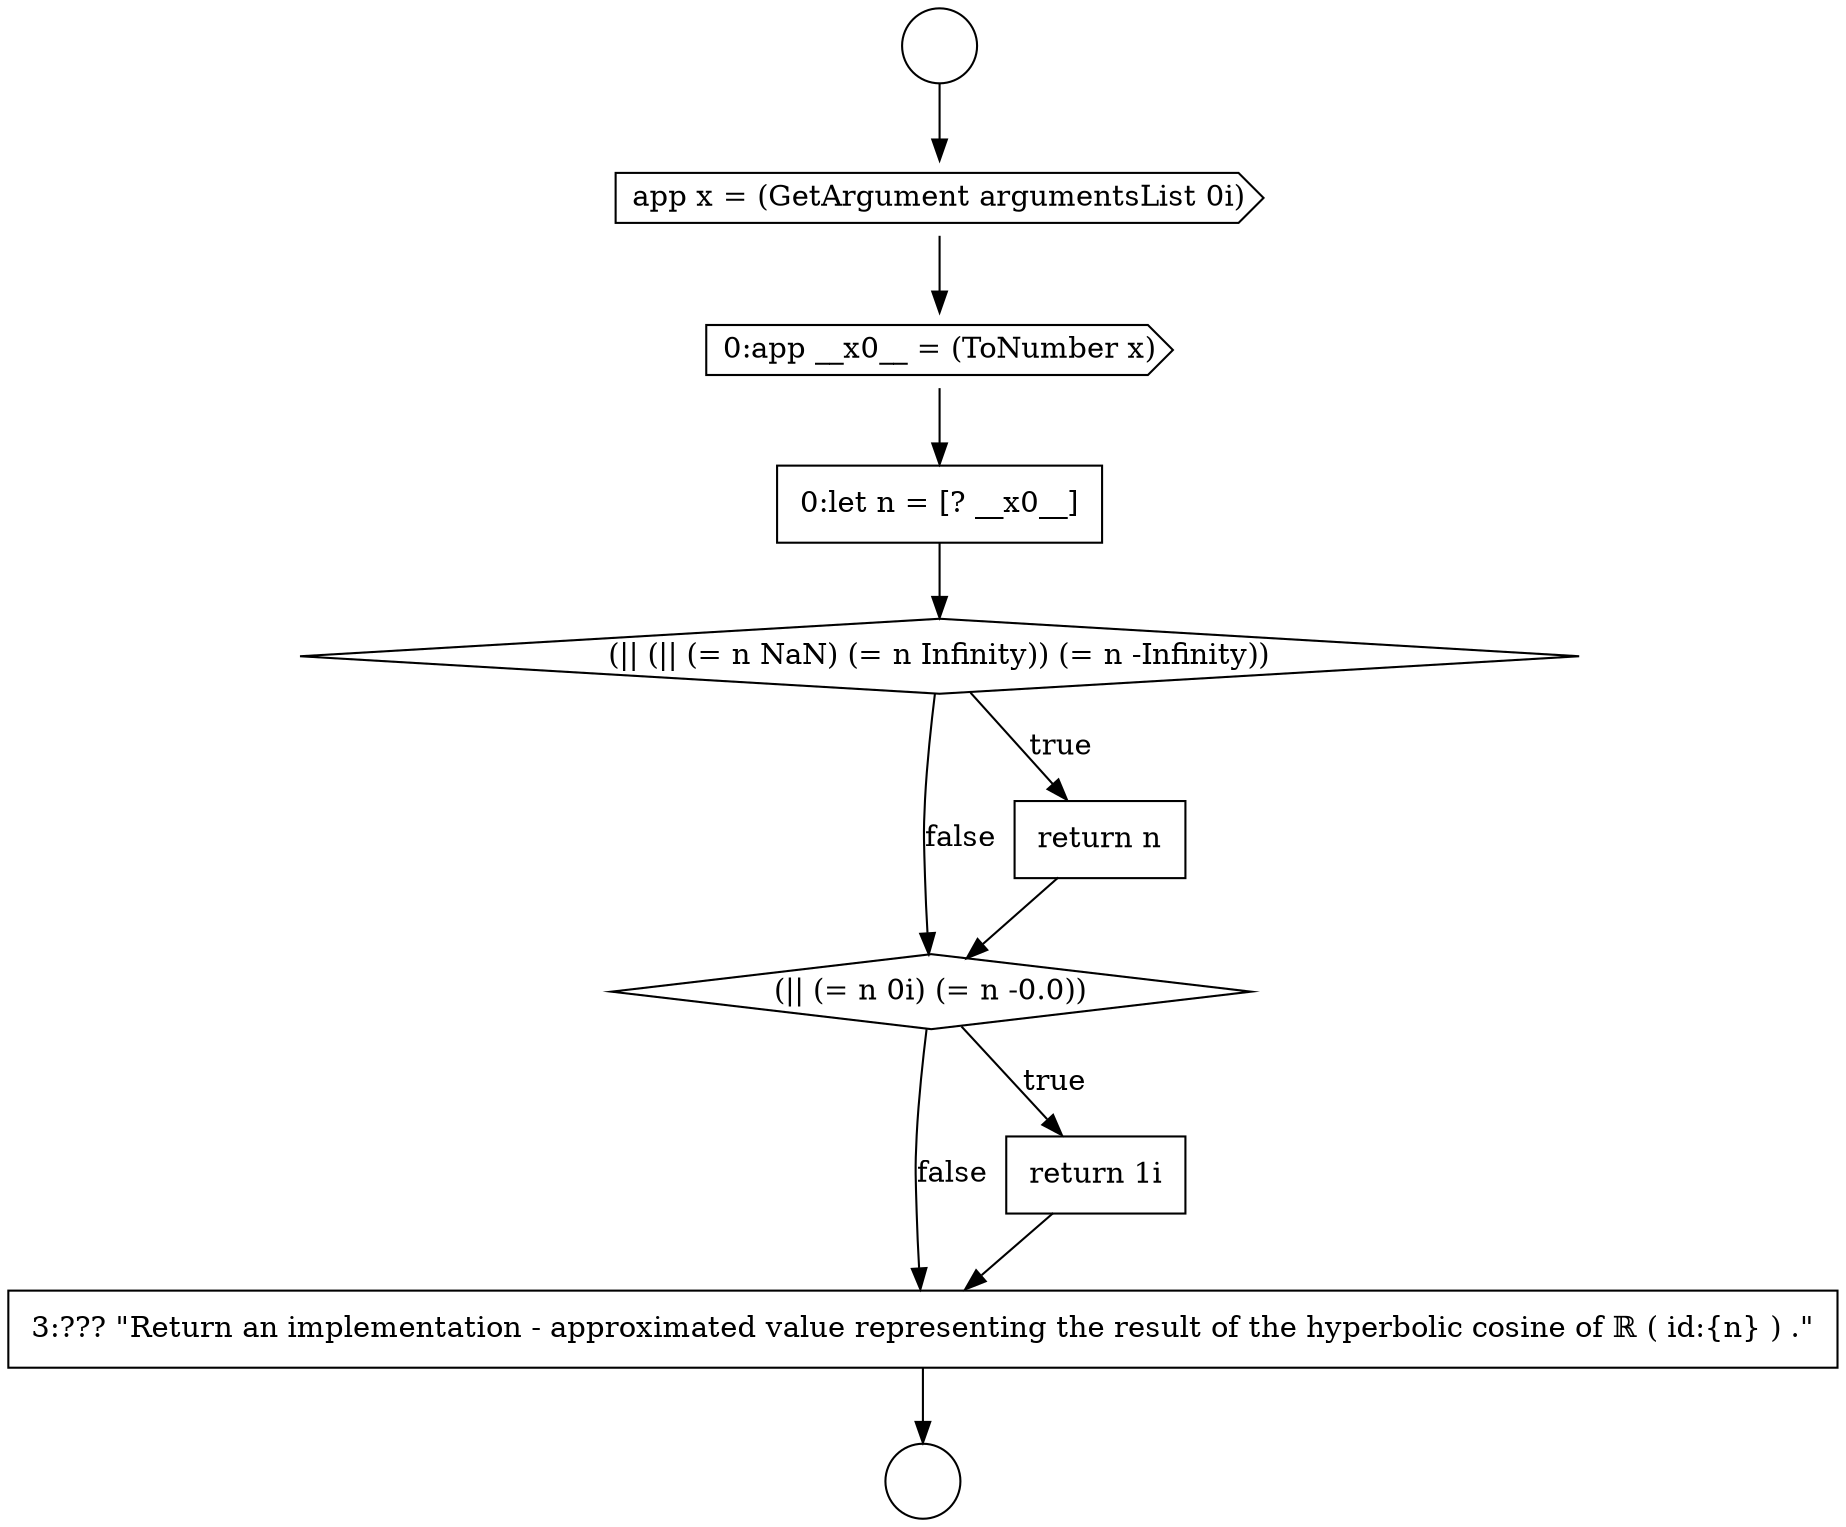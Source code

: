 digraph {
  node12896 [shape=none, margin=0, label=<<font color="black">
    <table border="0" cellborder="1" cellspacing="0" cellpadding="10">
      <tr><td align="left">3:??? &quot;Return an implementation - approximated value representing the result of the hyperbolic cosine of ℝ ( id:{n} ) .&quot;</td></tr>
    </table>
  </font>> color="black" fillcolor="white" style=filled]
  node12888 [shape=circle label=" " color="black" fillcolor="white" style=filled]
  node12892 [shape=diamond, label=<<font color="black">(|| (|| (= n NaN) (= n Infinity)) (= n -Infinity))</font>> color="black" fillcolor="white" style=filled]
  node12895 [shape=none, margin=0, label=<<font color="black">
    <table border="0" cellborder="1" cellspacing="0" cellpadding="10">
      <tr><td align="left">return 1i</td></tr>
    </table>
  </font>> color="black" fillcolor="white" style=filled]
  node12894 [shape=diamond, label=<<font color="black">(|| (= n 0i) (= n -0.0))</font>> color="black" fillcolor="white" style=filled]
  node12890 [shape=cds, label=<<font color="black">0:app __x0__ = (ToNumber x)</font>> color="black" fillcolor="white" style=filled]
  node12893 [shape=none, margin=0, label=<<font color="black">
    <table border="0" cellborder="1" cellspacing="0" cellpadding="10">
      <tr><td align="left">return n</td></tr>
    </table>
  </font>> color="black" fillcolor="white" style=filled]
  node12887 [shape=circle label=" " color="black" fillcolor="white" style=filled]
  node12889 [shape=cds, label=<<font color="black">app x = (GetArgument argumentsList 0i)</font>> color="black" fillcolor="white" style=filled]
  node12891 [shape=none, margin=0, label=<<font color="black">
    <table border="0" cellborder="1" cellspacing="0" cellpadding="10">
      <tr><td align="left">0:let n = [? __x0__]</td></tr>
    </table>
  </font>> color="black" fillcolor="white" style=filled]
  node12896 -> node12888 [ color="black"]
  node12893 -> node12894 [ color="black"]
  node12895 -> node12896 [ color="black"]
  node12892 -> node12893 [label=<<font color="black">true</font>> color="black"]
  node12892 -> node12894 [label=<<font color="black">false</font>> color="black"]
  node12889 -> node12890 [ color="black"]
  node12887 -> node12889 [ color="black"]
  node12890 -> node12891 [ color="black"]
  node12891 -> node12892 [ color="black"]
  node12894 -> node12895 [label=<<font color="black">true</font>> color="black"]
  node12894 -> node12896 [label=<<font color="black">false</font>> color="black"]
}
